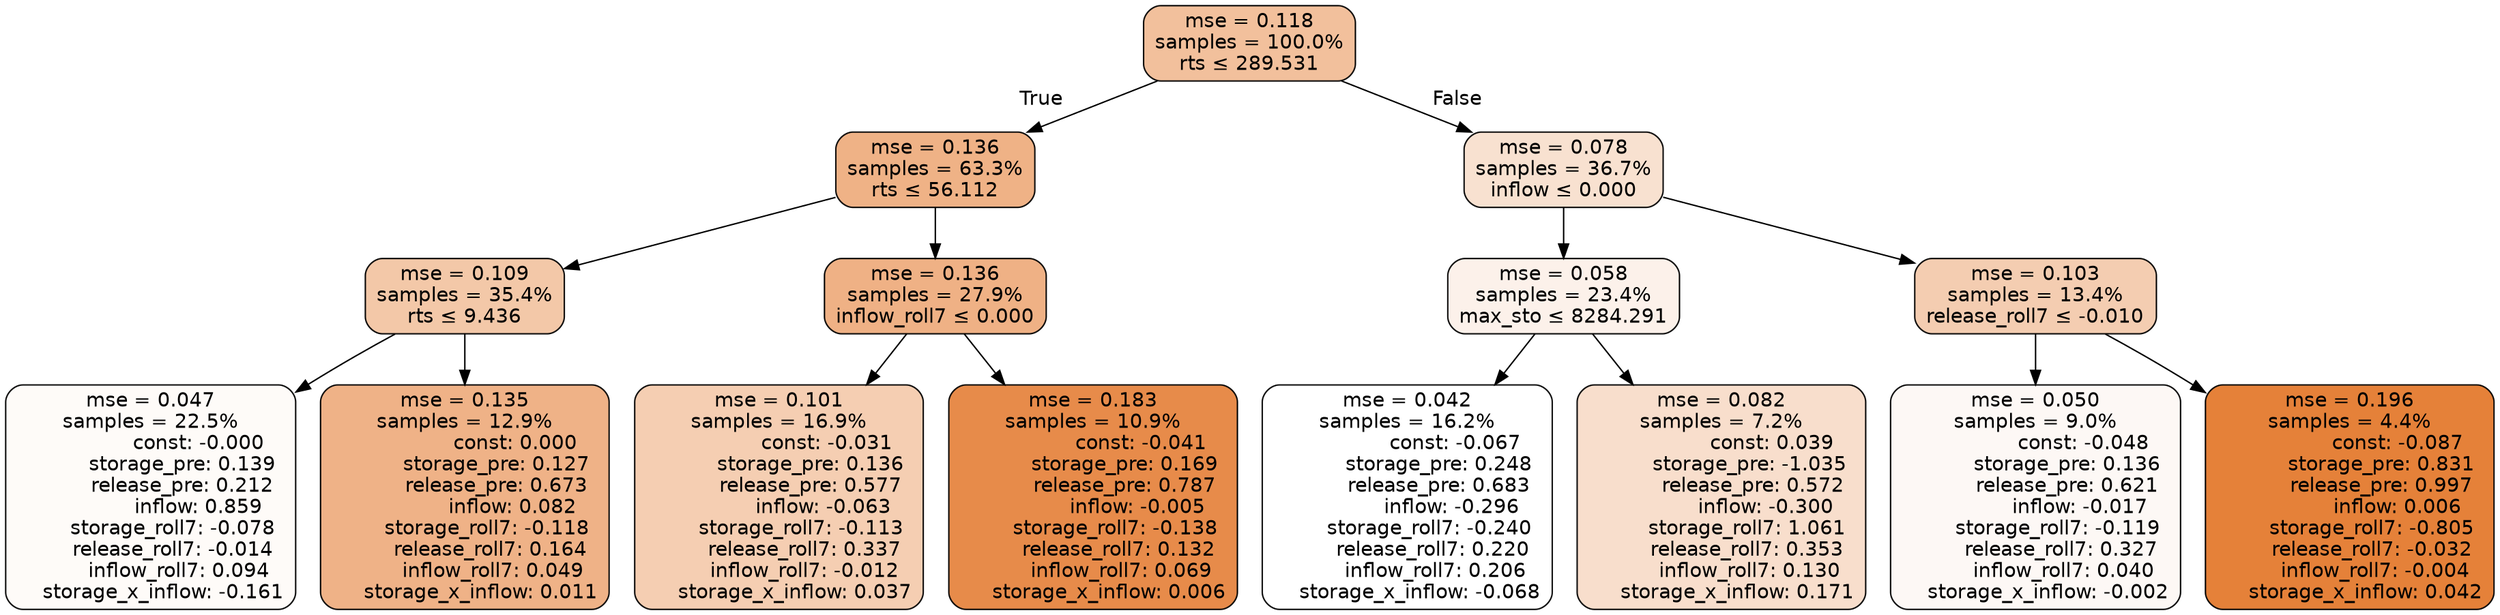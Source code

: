 digraph tree {
bgcolor="transparent"
node [shape=rectangle, style="filled, rounded", color="black", fontname=helvetica] ;
edge [fontname=helvetica] ;
	"0" [label="mse = 0.118
samples = 100.0%
rts &le; 289.531", fillcolor="#f2c09c"]
	"1" [label="mse = 0.136
samples = 63.3%
rts &le; 56.112", fillcolor="#efb286"]
	"2" [label="mse = 0.109
samples = 35.4%
rts &le; 9.436", fillcolor="#f3c8a8"]
	"3" [label="mse = 0.047
samples = 22.5%
               const: -0.000
          storage_pre: 0.139
          release_pre: 0.212
               inflow: 0.859
       storage_roll7: -0.078
       release_roll7: -0.014
         inflow_roll7: 0.094
    storage_x_inflow: -0.161", fillcolor="#fefbf8"]
	"4" [label="mse = 0.135
samples = 12.9%
                const: 0.000
          storage_pre: 0.127
          release_pre: 0.673
               inflow: 0.082
       storage_roll7: -0.118
        release_roll7: 0.164
         inflow_roll7: 0.049
     storage_x_inflow: 0.011", fillcolor="#efb287"]
	"5" [label="mse = 0.136
samples = 27.9%
inflow_roll7 &le; 0.000", fillcolor="#efb185"]
	"6" [label="mse = 0.101
samples = 16.9%
               const: -0.031
          storage_pre: 0.136
          release_pre: 0.577
              inflow: -0.063
       storage_roll7: -0.113
        release_roll7: 0.337
        inflow_roll7: -0.012
     storage_x_inflow: 0.037", fillcolor="#f5ceb2"]
	"7" [label="mse = 0.183
samples = 10.9%
               const: -0.041
          storage_pre: 0.169
          release_pre: 0.787
              inflow: -0.005
       storage_roll7: -0.138
        release_roll7: 0.132
         inflow_roll7: 0.069
     storage_x_inflow: 0.006", fillcolor="#e78b4a"]
	"8" [label="mse = 0.078
samples = 36.7%
inflow &le; 0.000", fillcolor="#f8e1d0"]
	"9" [label="mse = 0.058
samples = 23.4%
max_sto &le; 8284.291", fillcolor="#fcf1ea"]
	"10" [label="mse = 0.042
samples = 16.2%
               const: -0.067
          storage_pre: 0.248
          release_pre: 0.683
              inflow: -0.296
       storage_roll7: -0.240
        release_roll7: 0.220
         inflow_roll7: 0.206
    storage_x_inflow: -0.068", fillcolor="#ffffff"]
	"11" [label="mse = 0.082
samples = 7.2%
                const: 0.039
         storage_pre: -1.035
          release_pre: 0.572
              inflow: -0.300
        storage_roll7: 1.061
        release_roll7: 0.353
         inflow_roll7: 0.130
     storage_x_inflow: 0.171", fillcolor="#f8decc"]
	"12" [label="mse = 0.103
samples = 13.4%
release_roll7 &le; -0.010", fillcolor="#f4cdb1"]
	"13" [label="mse = 0.050
samples = 9.0%
               const: -0.048
          storage_pre: 0.136
          release_pre: 0.621
              inflow: -0.017
       storage_roll7: -0.119
        release_roll7: 0.327
         inflow_roll7: 0.040
    storage_x_inflow: -0.002", fillcolor="#fdf8f5"]
	"14" [label="mse = 0.196
samples = 4.4%
               const: -0.087
          storage_pre: 0.831
          release_pre: 0.997
               inflow: 0.006
       storage_roll7: -0.805
       release_roll7: -0.032
        inflow_roll7: -0.004
     storage_x_inflow: 0.042", fillcolor="#e58139"]

	"0" -> "1" [labeldistance=2.5, labelangle=45, headlabel="True"]
	"1" -> "2"
	"2" -> "3"
	"2" -> "4"
	"1" -> "5"
	"5" -> "6"
	"5" -> "7"
	"0" -> "8" [labeldistance=2.5, labelangle=-45, headlabel="False"]
	"8" -> "9"
	"9" -> "10"
	"9" -> "11"
	"8" -> "12"
	"12" -> "13"
	"12" -> "14"
}